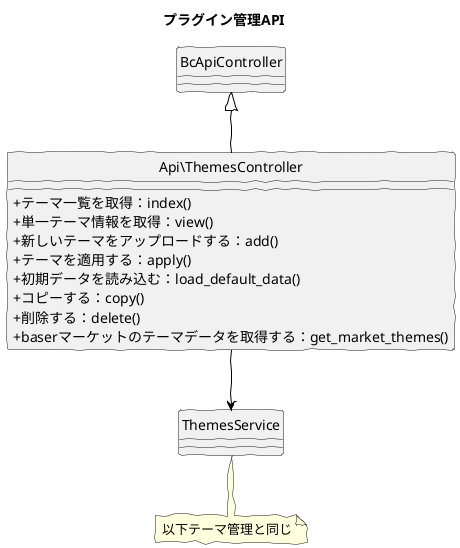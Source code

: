 @startuml
skinparam handwritten true
skinparam backgroundColor white
hide circle
skinparam classAttributeIconSize 0

title プラグイン管理API

class Api\ThemesController {
  + テーマ一覧を取得：index()
  + 単一テーマ情報を取得：view()
  + 新しいテーマをアップロードする：add()
  + テーマを適用する：apply()
  + 初期データを読み込む：load_default_data()
  + コピーする：copy()
  + 削除する：delete()
  + baserマーケットのテーマデータを取得する：get_market_themes()
}

Api\ThemesController -down[#Black]-> ThemesService
Api\ThemesController -up[#Black]-|> BcApiController

note "以下テーマ管理と同じ" as note
ThemesService .. note

@enduml
